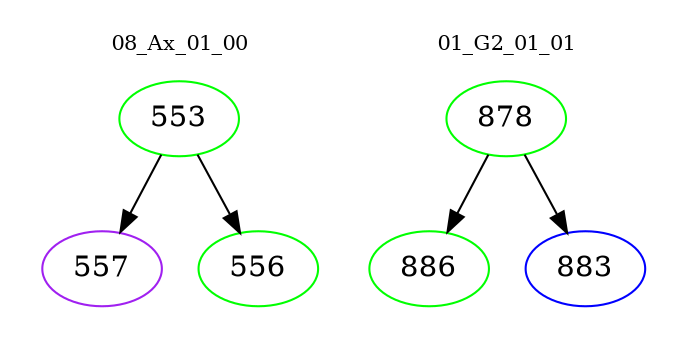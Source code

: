 digraph{
subgraph cluster_0 {
color = white
label = "08_Ax_01_00";
fontsize=10;
T0_553 [label="553", color="green"]
T0_553 -> T0_557 [color="black"]
T0_557 [label="557", color="purple"]
T0_553 -> T0_556 [color="black"]
T0_556 [label="556", color="green"]
}
subgraph cluster_1 {
color = white
label = "01_G2_01_01";
fontsize=10;
T1_878 [label="878", color="green"]
T1_878 -> T1_886 [color="black"]
T1_886 [label="886", color="green"]
T1_878 -> T1_883 [color="black"]
T1_883 [label="883", color="blue"]
}
}
